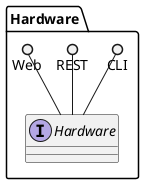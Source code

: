 @startuml

package "Hardware" {
    interface "Hardware" {

    }
    CLI ()-- "Hardware"
    REST ()-- "Hardware"
    Web ()-- "Hardware"

}


@enduml
